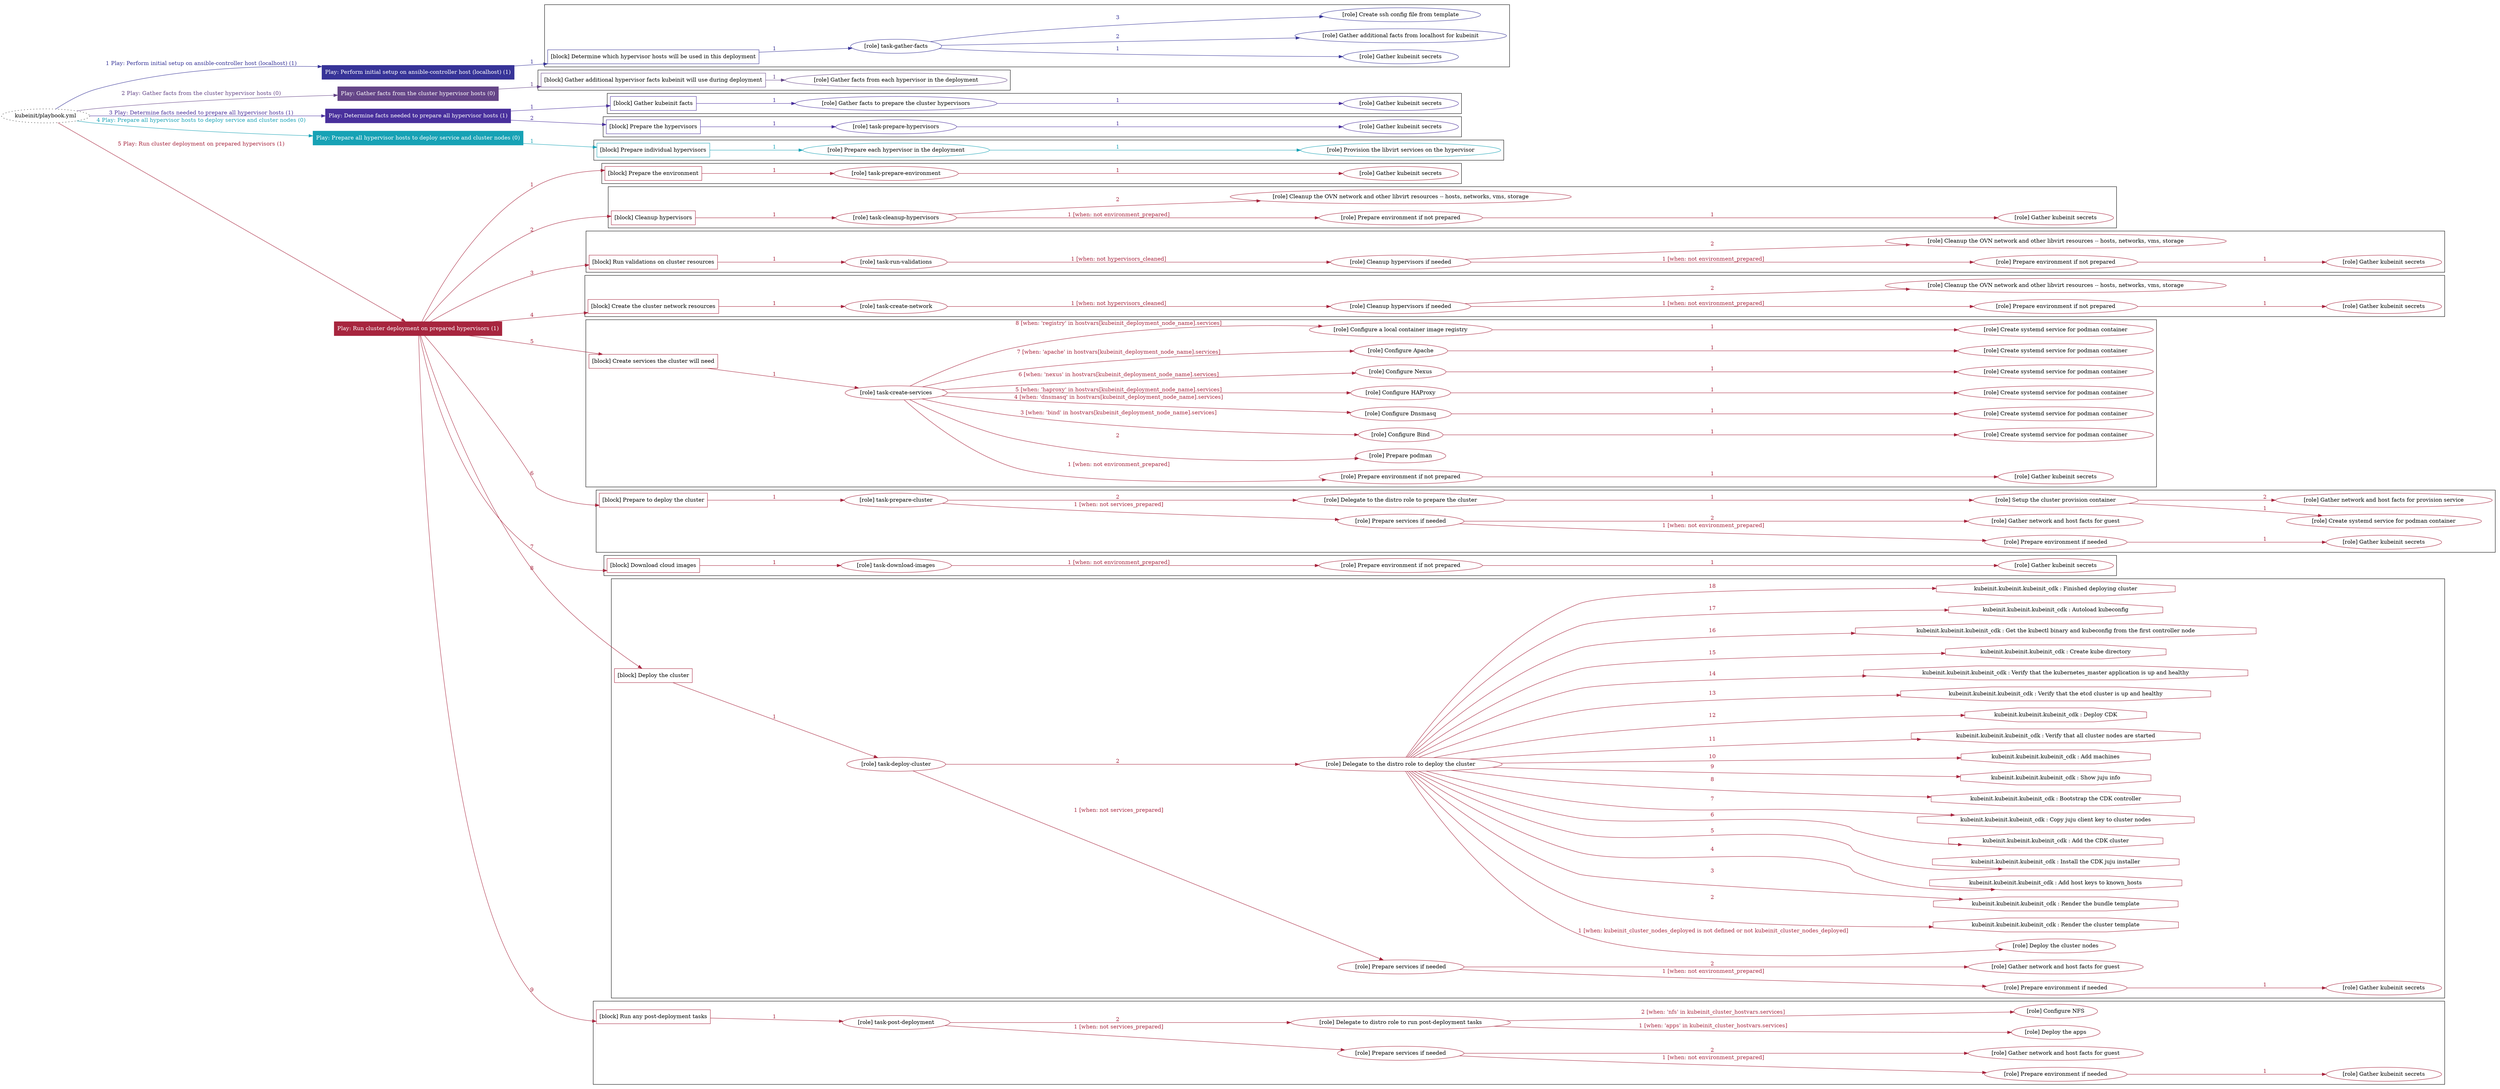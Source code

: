 digraph {
	graph [concentrate=true ordering=in rankdir=LR ratio=fill]
	edge [esep=5 sep=10]
	"kubeinit/playbook.yml" [URL="/home/runner/work/kubeinit/kubeinit/kubeinit/playbook.yml" id=playbook_fbb6960b style=dotted]
	"kubeinit/playbook.yml" -> play_1ee5b43a [label="1 Play: Perform initial setup on ansible-controller host (localhost) (1)" color="#373498" fontcolor="#373498" id=edge_play_1ee5b43a labeltooltip="1 Play: Perform initial setup on ansible-controller host (localhost) (1)" tooltip="1 Play: Perform initial setup on ansible-controller host (localhost) (1)"]
	subgraph "Play: Perform initial setup on ansible-controller host (localhost) (1)" {
		play_1ee5b43a [label="Play: Perform initial setup on ansible-controller host (localhost) (1)" URL="/home/runner/work/kubeinit/kubeinit/kubeinit/playbook.yml" color="#373498" fontcolor="#ffffff" id=play_1ee5b43a shape=box style=filled tooltip=localhost]
		play_1ee5b43a -> block_03f07d2c [label=1 color="#373498" fontcolor="#373498" id=edge_block_03f07d2c labeltooltip=1 tooltip=1]
		subgraph cluster_block_03f07d2c {
			block_03f07d2c [label="[block] Determine which hypervisor hosts will be used in this deployment" URL="/home/runner/work/kubeinit/kubeinit/kubeinit/playbook.yml" color="#373498" id=block_03f07d2c labeltooltip="Determine which hypervisor hosts will be used in this deployment" shape=box tooltip="Determine which hypervisor hosts will be used in this deployment"]
			block_03f07d2c -> role_8cbe532b [label="1 " color="#373498" fontcolor="#373498" id=edge_role_8cbe532b labeltooltip="1 " tooltip="1 "]
			subgraph "task-gather-facts" {
				role_8cbe532b [label="[role] task-gather-facts" URL="/home/runner/work/kubeinit/kubeinit/kubeinit/playbook.yml" color="#373498" id=role_8cbe532b tooltip="task-gather-facts"]
				role_8cbe532b -> role_b830ec6a [label="1 " color="#373498" fontcolor="#373498" id=edge_role_b830ec6a labeltooltip="1 " tooltip="1 "]
				subgraph "Gather kubeinit secrets" {
					role_b830ec6a [label="[role] Gather kubeinit secrets" URL="/home/runner/.ansible/collections/ansible_collections/kubeinit/kubeinit/roles/kubeinit_prepare/tasks/build_hypervisors_group.yml" color="#373498" id=role_b830ec6a tooltip="Gather kubeinit secrets"]
				}
				role_8cbe532b -> role_d900a9cc [label="2 " color="#373498" fontcolor="#373498" id=edge_role_d900a9cc labeltooltip="2 " tooltip="2 "]
				subgraph "Gather additional facts from localhost for kubeinit" {
					role_d900a9cc [label="[role] Gather additional facts from localhost for kubeinit" URL="/home/runner/.ansible/collections/ansible_collections/kubeinit/kubeinit/roles/kubeinit_prepare/tasks/build_hypervisors_group.yml" color="#373498" id=role_d900a9cc tooltip="Gather additional facts from localhost for kubeinit"]
				}
				role_8cbe532b -> role_9ff74807 [label="3 " color="#373498" fontcolor="#373498" id=edge_role_9ff74807 labeltooltip="3 " tooltip="3 "]
				subgraph "Create ssh config file from template" {
					role_9ff74807 [label="[role] Create ssh config file from template" URL="/home/runner/.ansible/collections/ansible_collections/kubeinit/kubeinit/roles/kubeinit_prepare/tasks/build_hypervisors_group.yml" color="#373498" id=role_9ff74807 tooltip="Create ssh config file from template"]
				}
			}
		}
	}
	"kubeinit/playbook.yml" -> play_7b01e1b3 [label="2 Play: Gather facts from the cluster hypervisor hosts (0)" color="#654587" fontcolor="#654587" id=edge_play_7b01e1b3 labeltooltip="2 Play: Gather facts from the cluster hypervisor hosts (0)" tooltip="2 Play: Gather facts from the cluster hypervisor hosts (0)"]
	subgraph "Play: Gather facts from the cluster hypervisor hosts (0)" {
		play_7b01e1b3 [label="Play: Gather facts from the cluster hypervisor hosts (0)" URL="/home/runner/work/kubeinit/kubeinit/kubeinit/playbook.yml" color="#654587" fontcolor="#ffffff" id=play_7b01e1b3 shape=box style=filled tooltip="Play: Gather facts from the cluster hypervisor hosts (0)"]
		play_7b01e1b3 -> block_2cf3918f [label=1 color="#654587" fontcolor="#654587" id=edge_block_2cf3918f labeltooltip=1 tooltip=1]
		subgraph cluster_block_2cf3918f {
			block_2cf3918f [label="[block] Gather additional hypervisor facts kubeinit will use during deployment" URL="/home/runner/work/kubeinit/kubeinit/kubeinit/playbook.yml" color="#654587" id=block_2cf3918f labeltooltip="Gather additional hypervisor facts kubeinit will use during deployment" shape=box tooltip="Gather additional hypervisor facts kubeinit will use during deployment"]
			block_2cf3918f -> role_429698a1 [label="1 " color="#654587" fontcolor="#654587" id=edge_role_429698a1 labeltooltip="1 " tooltip="1 "]
			subgraph "Gather facts from each hypervisor in the deployment" {
				role_429698a1 [label="[role] Gather facts from each hypervisor in the deployment" URL="/home/runner/work/kubeinit/kubeinit/kubeinit/playbook.yml" color="#654587" id=role_429698a1 tooltip="Gather facts from each hypervisor in the deployment"]
			}
		}
	}
	"kubeinit/playbook.yml" -> play_0c6d2934 [label="3 Play: Determine facts needed to prepare all hypervisor hosts (1)" color="#49309c" fontcolor="#49309c" id=edge_play_0c6d2934 labeltooltip="3 Play: Determine facts needed to prepare all hypervisor hosts (1)" tooltip="3 Play: Determine facts needed to prepare all hypervisor hosts (1)"]
	subgraph "Play: Determine facts needed to prepare all hypervisor hosts (1)" {
		play_0c6d2934 [label="Play: Determine facts needed to prepare all hypervisor hosts (1)" URL="/home/runner/work/kubeinit/kubeinit/kubeinit/playbook.yml" color="#49309c" fontcolor="#ffffff" id=play_0c6d2934 shape=box style=filled tooltip=localhost]
		play_0c6d2934 -> block_653af3a6 [label=1 color="#49309c" fontcolor="#49309c" id=edge_block_653af3a6 labeltooltip=1 tooltip=1]
		subgraph cluster_block_653af3a6 {
			block_653af3a6 [label="[block] Gather kubeinit facts" URL="/home/runner/work/kubeinit/kubeinit/kubeinit/playbook.yml" color="#49309c" id=block_653af3a6 labeltooltip="Gather kubeinit facts" shape=box tooltip="Gather kubeinit facts"]
			block_653af3a6 -> role_8e0e2364 [label="1 " color="#49309c" fontcolor="#49309c" id=edge_role_8e0e2364 labeltooltip="1 " tooltip="1 "]
			subgraph "Gather facts to prepare the cluster hypervisors" {
				role_8e0e2364 [label="[role] Gather facts to prepare the cluster hypervisors" URL="/home/runner/work/kubeinit/kubeinit/kubeinit/playbook.yml" color="#49309c" id=role_8e0e2364 tooltip="Gather facts to prepare the cluster hypervisors"]
				role_8e0e2364 -> role_dfceb075 [label="1 " color="#49309c" fontcolor="#49309c" id=edge_role_dfceb075 labeltooltip="1 " tooltip="1 "]
				subgraph "Gather kubeinit secrets" {
					role_dfceb075 [label="[role] Gather kubeinit secrets" URL="/home/runner/.ansible/collections/ansible_collections/kubeinit/kubeinit/roles/kubeinit_prepare/tasks/gather_kubeinit_facts.yml" color="#49309c" id=role_dfceb075 tooltip="Gather kubeinit secrets"]
				}
			}
		}
		play_0c6d2934 -> block_3a4a2d19 [label=2 color="#49309c" fontcolor="#49309c" id=edge_block_3a4a2d19 labeltooltip=2 tooltip=2]
		subgraph cluster_block_3a4a2d19 {
			block_3a4a2d19 [label="[block] Prepare the hypervisors" URL="/home/runner/work/kubeinit/kubeinit/kubeinit/playbook.yml" color="#49309c" id=block_3a4a2d19 labeltooltip="Prepare the hypervisors" shape=box tooltip="Prepare the hypervisors"]
			block_3a4a2d19 -> role_818babd4 [label="1 " color="#49309c" fontcolor="#49309c" id=edge_role_818babd4 labeltooltip="1 " tooltip="1 "]
			subgraph "task-prepare-hypervisors" {
				role_818babd4 [label="[role] task-prepare-hypervisors" URL="/home/runner/work/kubeinit/kubeinit/kubeinit/playbook.yml" color="#49309c" id=role_818babd4 tooltip="task-prepare-hypervisors"]
				role_818babd4 -> role_4b31812e [label="1 " color="#49309c" fontcolor="#49309c" id=edge_role_4b31812e labeltooltip="1 " tooltip="1 "]
				subgraph "Gather kubeinit secrets" {
					role_4b31812e [label="[role] Gather kubeinit secrets" URL="/home/runner/.ansible/collections/ansible_collections/kubeinit/kubeinit/roles/kubeinit_prepare/tasks/gather_kubeinit_facts.yml" color="#49309c" id=role_4b31812e tooltip="Gather kubeinit secrets"]
				}
			}
		}
	}
	"kubeinit/playbook.yml" -> play_064d51b5 [label="4 Play: Prepare all hypervisor hosts to deploy service and cluster nodes (0)" color="#17a2b5" fontcolor="#17a2b5" id=edge_play_064d51b5 labeltooltip="4 Play: Prepare all hypervisor hosts to deploy service and cluster nodes (0)" tooltip="4 Play: Prepare all hypervisor hosts to deploy service and cluster nodes (0)"]
	subgraph "Play: Prepare all hypervisor hosts to deploy service and cluster nodes (0)" {
		play_064d51b5 [label="Play: Prepare all hypervisor hosts to deploy service and cluster nodes (0)" URL="/home/runner/work/kubeinit/kubeinit/kubeinit/playbook.yml" color="#17a2b5" fontcolor="#ffffff" id=play_064d51b5 shape=box style=filled tooltip="Play: Prepare all hypervisor hosts to deploy service and cluster nodes (0)"]
		play_064d51b5 -> block_600f736f [label=1 color="#17a2b5" fontcolor="#17a2b5" id=edge_block_600f736f labeltooltip=1 tooltip=1]
		subgraph cluster_block_600f736f {
			block_600f736f [label="[block] Prepare individual hypervisors" URL="/home/runner/work/kubeinit/kubeinit/kubeinit/playbook.yml" color="#17a2b5" id=block_600f736f labeltooltip="Prepare individual hypervisors" shape=box tooltip="Prepare individual hypervisors"]
			block_600f736f -> role_9c596086 [label="1 " color="#17a2b5" fontcolor="#17a2b5" id=edge_role_9c596086 labeltooltip="1 " tooltip="1 "]
			subgraph "Prepare each hypervisor in the deployment" {
				role_9c596086 [label="[role] Prepare each hypervisor in the deployment" URL="/home/runner/work/kubeinit/kubeinit/kubeinit/playbook.yml" color="#17a2b5" id=role_9c596086 tooltip="Prepare each hypervisor in the deployment"]
				role_9c596086 -> role_79aeeaf9 [label="1 " color="#17a2b5" fontcolor="#17a2b5" id=edge_role_79aeeaf9 labeltooltip="1 " tooltip="1 "]
				subgraph "Provision the libvirt services on the hypervisor" {
					role_79aeeaf9 [label="[role] Provision the libvirt services on the hypervisor" URL="/home/runner/.ansible/collections/ansible_collections/kubeinit/kubeinit/roles/kubeinit_prepare/tasks/prepare_hypervisor.yml" color="#17a2b5" id=role_79aeeaf9 tooltip="Provision the libvirt services on the hypervisor"]
				}
			}
		}
	}
	"kubeinit/playbook.yml" -> play_0ee9a60c [label="5 Play: Run cluster deployment on prepared hypervisors (1)" color="#a7253e" fontcolor="#a7253e" id=edge_play_0ee9a60c labeltooltip="5 Play: Run cluster deployment on prepared hypervisors (1)" tooltip="5 Play: Run cluster deployment on prepared hypervisors (1)"]
	subgraph "Play: Run cluster deployment on prepared hypervisors (1)" {
		play_0ee9a60c [label="Play: Run cluster deployment on prepared hypervisors (1)" URL="/home/runner/work/kubeinit/kubeinit/kubeinit/playbook.yml" color="#a7253e" fontcolor="#ffffff" id=play_0ee9a60c shape=box style=filled tooltip=localhost]
		play_0ee9a60c -> block_d6617143 [label=1 color="#a7253e" fontcolor="#a7253e" id=edge_block_d6617143 labeltooltip=1 tooltip=1]
		subgraph cluster_block_d6617143 {
			block_d6617143 [label="[block] Prepare the environment" URL="/home/runner/work/kubeinit/kubeinit/kubeinit/playbook.yml" color="#a7253e" id=block_d6617143 labeltooltip="Prepare the environment" shape=box tooltip="Prepare the environment"]
			block_d6617143 -> role_ae7501b9 [label="1 " color="#a7253e" fontcolor="#a7253e" id=edge_role_ae7501b9 labeltooltip="1 " tooltip="1 "]
			subgraph "task-prepare-environment" {
				role_ae7501b9 [label="[role] task-prepare-environment" URL="/home/runner/work/kubeinit/kubeinit/kubeinit/playbook.yml" color="#a7253e" id=role_ae7501b9 tooltip="task-prepare-environment"]
				role_ae7501b9 -> role_c7e7fe1a [label="1 " color="#a7253e" fontcolor="#a7253e" id=edge_role_c7e7fe1a labeltooltip="1 " tooltip="1 "]
				subgraph "Gather kubeinit secrets" {
					role_c7e7fe1a [label="[role] Gather kubeinit secrets" URL="/home/runner/.ansible/collections/ansible_collections/kubeinit/kubeinit/roles/kubeinit_prepare/tasks/gather_kubeinit_facts.yml" color="#a7253e" id=role_c7e7fe1a tooltip="Gather kubeinit secrets"]
				}
			}
		}
		play_0ee9a60c -> block_b6fa6c5f [label=2 color="#a7253e" fontcolor="#a7253e" id=edge_block_b6fa6c5f labeltooltip=2 tooltip=2]
		subgraph cluster_block_b6fa6c5f {
			block_b6fa6c5f [label="[block] Cleanup hypervisors" URL="/home/runner/work/kubeinit/kubeinit/kubeinit/playbook.yml" color="#a7253e" id=block_b6fa6c5f labeltooltip="Cleanup hypervisors" shape=box tooltip="Cleanup hypervisors"]
			block_b6fa6c5f -> role_6f2859f2 [label="1 " color="#a7253e" fontcolor="#a7253e" id=edge_role_6f2859f2 labeltooltip="1 " tooltip="1 "]
			subgraph "task-cleanup-hypervisors" {
				role_6f2859f2 [label="[role] task-cleanup-hypervisors" URL="/home/runner/work/kubeinit/kubeinit/kubeinit/playbook.yml" color="#a7253e" id=role_6f2859f2 tooltip="task-cleanup-hypervisors"]
				role_6f2859f2 -> role_ae7aa887 [label="1 [when: not environment_prepared]" color="#a7253e" fontcolor="#a7253e" id=edge_role_ae7aa887 labeltooltip="1 [when: not environment_prepared]" tooltip="1 [when: not environment_prepared]"]
				subgraph "Prepare environment if not prepared" {
					role_ae7aa887 [label="[role] Prepare environment if not prepared" URL="/home/runner/.ansible/collections/ansible_collections/kubeinit/kubeinit/roles/kubeinit_prepare/tasks/cleanup_hypervisors.yml" color="#a7253e" id=role_ae7aa887 tooltip="Prepare environment if not prepared"]
					role_ae7aa887 -> role_ec4de10d [label="1 " color="#a7253e" fontcolor="#a7253e" id=edge_role_ec4de10d labeltooltip="1 " tooltip="1 "]
					subgraph "Gather kubeinit secrets" {
						role_ec4de10d [label="[role] Gather kubeinit secrets" URL="/home/runner/.ansible/collections/ansible_collections/kubeinit/kubeinit/roles/kubeinit_prepare/tasks/gather_kubeinit_facts.yml" color="#a7253e" id=role_ec4de10d tooltip="Gather kubeinit secrets"]
					}
				}
				role_6f2859f2 -> role_fd8640cc [label="2 " color="#a7253e" fontcolor="#a7253e" id=edge_role_fd8640cc labeltooltip="2 " tooltip="2 "]
				subgraph "Cleanup the OVN network and other libvirt resources -- hosts, networks, vms, storage" {
					role_fd8640cc [label="[role] Cleanup the OVN network and other libvirt resources -- hosts, networks, vms, storage" URL="/home/runner/.ansible/collections/ansible_collections/kubeinit/kubeinit/roles/kubeinit_prepare/tasks/cleanup_hypervisors.yml" color="#a7253e" id=role_fd8640cc tooltip="Cleanup the OVN network and other libvirt resources -- hosts, networks, vms, storage"]
				}
			}
		}
		play_0ee9a60c -> block_2698891c [label=3 color="#a7253e" fontcolor="#a7253e" id=edge_block_2698891c labeltooltip=3 tooltip=3]
		subgraph cluster_block_2698891c {
			block_2698891c [label="[block] Run validations on cluster resources" URL="/home/runner/work/kubeinit/kubeinit/kubeinit/playbook.yml" color="#a7253e" id=block_2698891c labeltooltip="Run validations on cluster resources" shape=box tooltip="Run validations on cluster resources"]
			block_2698891c -> role_e5e849c8 [label="1 " color="#a7253e" fontcolor="#a7253e" id=edge_role_e5e849c8 labeltooltip="1 " tooltip="1 "]
			subgraph "task-run-validations" {
				role_e5e849c8 [label="[role] task-run-validations" URL="/home/runner/work/kubeinit/kubeinit/kubeinit/playbook.yml" color="#a7253e" id=role_e5e849c8 tooltip="task-run-validations"]
				role_e5e849c8 -> role_fb3a88c9 [label="1 [when: not hypervisors_cleaned]" color="#a7253e" fontcolor="#a7253e" id=edge_role_fb3a88c9 labeltooltip="1 [when: not hypervisors_cleaned]" tooltip="1 [when: not hypervisors_cleaned]"]
				subgraph "Cleanup hypervisors if needed" {
					role_fb3a88c9 [label="[role] Cleanup hypervisors if needed" URL="/home/runner/.ansible/collections/ansible_collections/kubeinit/kubeinit/roles/kubeinit_validations/tasks/main.yml" color="#a7253e" id=role_fb3a88c9 tooltip="Cleanup hypervisors if needed"]
					role_fb3a88c9 -> role_68307bf3 [label="1 [when: not environment_prepared]" color="#a7253e" fontcolor="#a7253e" id=edge_role_68307bf3 labeltooltip="1 [when: not environment_prepared]" tooltip="1 [when: not environment_prepared]"]
					subgraph "Prepare environment if not prepared" {
						role_68307bf3 [label="[role] Prepare environment if not prepared" URL="/home/runner/.ansible/collections/ansible_collections/kubeinit/kubeinit/roles/kubeinit_prepare/tasks/cleanup_hypervisors.yml" color="#a7253e" id=role_68307bf3 tooltip="Prepare environment if not prepared"]
						role_68307bf3 -> role_b69a34ed [label="1 " color="#a7253e" fontcolor="#a7253e" id=edge_role_b69a34ed labeltooltip="1 " tooltip="1 "]
						subgraph "Gather kubeinit secrets" {
							role_b69a34ed [label="[role] Gather kubeinit secrets" URL="/home/runner/.ansible/collections/ansible_collections/kubeinit/kubeinit/roles/kubeinit_prepare/tasks/gather_kubeinit_facts.yml" color="#a7253e" id=role_b69a34ed tooltip="Gather kubeinit secrets"]
						}
					}
					role_fb3a88c9 -> role_9f769d2a [label="2 " color="#a7253e" fontcolor="#a7253e" id=edge_role_9f769d2a labeltooltip="2 " tooltip="2 "]
					subgraph "Cleanup the OVN network and other libvirt resources -- hosts, networks, vms, storage" {
						role_9f769d2a [label="[role] Cleanup the OVN network and other libvirt resources -- hosts, networks, vms, storage" URL="/home/runner/.ansible/collections/ansible_collections/kubeinit/kubeinit/roles/kubeinit_prepare/tasks/cleanup_hypervisors.yml" color="#a7253e" id=role_9f769d2a tooltip="Cleanup the OVN network and other libvirt resources -- hosts, networks, vms, storage"]
					}
				}
			}
		}
		play_0ee9a60c -> block_d147e3a3 [label=4 color="#a7253e" fontcolor="#a7253e" id=edge_block_d147e3a3 labeltooltip=4 tooltip=4]
		subgraph cluster_block_d147e3a3 {
			block_d147e3a3 [label="[block] Create the cluster network resources" URL="/home/runner/work/kubeinit/kubeinit/kubeinit/playbook.yml" color="#a7253e" id=block_d147e3a3 labeltooltip="Create the cluster network resources" shape=box tooltip="Create the cluster network resources"]
			block_d147e3a3 -> role_16e94014 [label="1 " color="#a7253e" fontcolor="#a7253e" id=edge_role_16e94014 labeltooltip="1 " tooltip="1 "]
			subgraph "task-create-network" {
				role_16e94014 [label="[role] task-create-network" URL="/home/runner/work/kubeinit/kubeinit/kubeinit/playbook.yml" color="#a7253e" id=role_16e94014 tooltip="task-create-network"]
				role_16e94014 -> role_96d94c78 [label="1 [when: not hypervisors_cleaned]" color="#a7253e" fontcolor="#a7253e" id=edge_role_96d94c78 labeltooltip="1 [when: not hypervisors_cleaned]" tooltip="1 [when: not hypervisors_cleaned]"]
				subgraph "Cleanup hypervisors if needed" {
					role_96d94c78 [label="[role] Cleanup hypervisors if needed" URL="/home/runner/.ansible/collections/ansible_collections/kubeinit/kubeinit/roles/kubeinit_libvirt/tasks/create_network.yml" color="#a7253e" id=role_96d94c78 tooltip="Cleanup hypervisors if needed"]
					role_96d94c78 -> role_7e9aa827 [label="1 [when: not environment_prepared]" color="#a7253e" fontcolor="#a7253e" id=edge_role_7e9aa827 labeltooltip="1 [when: not environment_prepared]" tooltip="1 [when: not environment_prepared]"]
					subgraph "Prepare environment if not prepared" {
						role_7e9aa827 [label="[role] Prepare environment if not prepared" URL="/home/runner/.ansible/collections/ansible_collections/kubeinit/kubeinit/roles/kubeinit_prepare/tasks/cleanup_hypervisors.yml" color="#a7253e" id=role_7e9aa827 tooltip="Prepare environment if not prepared"]
						role_7e9aa827 -> role_76b29714 [label="1 " color="#a7253e" fontcolor="#a7253e" id=edge_role_76b29714 labeltooltip="1 " tooltip="1 "]
						subgraph "Gather kubeinit secrets" {
							role_76b29714 [label="[role] Gather kubeinit secrets" URL="/home/runner/.ansible/collections/ansible_collections/kubeinit/kubeinit/roles/kubeinit_prepare/tasks/gather_kubeinit_facts.yml" color="#a7253e" id=role_76b29714 tooltip="Gather kubeinit secrets"]
						}
					}
					role_96d94c78 -> role_725bc53b [label="2 " color="#a7253e" fontcolor="#a7253e" id=edge_role_725bc53b labeltooltip="2 " tooltip="2 "]
					subgraph "Cleanup the OVN network and other libvirt resources -- hosts, networks, vms, storage" {
						role_725bc53b [label="[role] Cleanup the OVN network and other libvirt resources -- hosts, networks, vms, storage" URL="/home/runner/.ansible/collections/ansible_collections/kubeinit/kubeinit/roles/kubeinit_prepare/tasks/cleanup_hypervisors.yml" color="#a7253e" id=role_725bc53b tooltip="Cleanup the OVN network and other libvirt resources -- hosts, networks, vms, storage"]
					}
				}
			}
		}
		play_0ee9a60c -> block_54dc5676 [label=5 color="#a7253e" fontcolor="#a7253e" id=edge_block_54dc5676 labeltooltip=5 tooltip=5]
		subgraph cluster_block_54dc5676 {
			block_54dc5676 [label="[block] Create services the cluster will need" URL="/home/runner/work/kubeinit/kubeinit/kubeinit/playbook.yml" color="#a7253e" id=block_54dc5676 labeltooltip="Create services the cluster will need" shape=box tooltip="Create services the cluster will need"]
			block_54dc5676 -> role_0de39904 [label="1 " color="#a7253e" fontcolor="#a7253e" id=edge_role_0de39904 labeltooltip="1 " tooltip="1 "]
			subgraph "task-create-services" {
				role_0de39904 [label="[role] task-create-services" URL="/home/runner/work/kubeinit/kubeinit/kubeinit/playbook.yml" color="#a7253e" id=role_0de39904 tooltip="task-create-services"]
				role_0de39904 -> role_9ba0e053 [label="1 [when: not environment_prepared]" color="#a7253e" fontcolor="#a7253e" id=edge_role_9ba0e053 labeltooltip="1 [when: not environment_prepared]" tooltip="1 [when: not environment_prepared]"]
				subgraph "Prepare environment if not prepared" {
					role_9ba0e053 [label="[role] Prepare environment if not prepared" URL="/home/runner/.ansible/collections/ansible_collections/kubeinit/kubeinit/roles/kubeinit_services/tasks/main.yml" color="#a7253e" id=role_9ba0e053 tooltip="Prepare environment if not prepared"]
					role_9ba0e053 -> role_0392ce9a [label="1 " color="#a7253e" fontcolor="#a7253e" id=edge_role_0392ce9a labeltooltip="1 " tooltip="1 "]
					subgraph "Gather kubeinit secrets" {
						role_0392ce9a [label="[role] Gather kubeinit secrets" URL="/home/runner/.ansible/collections/ansible_collections/kubeinit/kubeinit/roles/kubeinit_prepare/tasks/gather_kubeinit_facts.yml" color="#a7253e" id=role_0392ce9a tooltip="Gather kubeinit secrets"]
					}
				}
				role_0de39904 -> role_065ff07e [label="2 " color="#a7253e" fontcolor="#a7253e" id=edge_role_065ff07e labeltooltip="2 " tooltip="2 "]
				subgraph "Prepare podman" {
					role_065ff07e [label="[role] Prepare podman" URL="/home/runner/.ansible/collections/ansible_collections/kubeinit/kubeinit/roles/kubeinit_services/tasks/00_create_service_pod.yml" color="#a7253e" id=role_065ff07e tooltip="Prepare podman"]
				}
				role_0de39904 -> role_8eef6cc7 [label="3 [when: 'bind' in hostvars[kubeinit_deployment_node_name].services]" color="#a7253e" fontcolor="#a7253e" id=edge_role_8eef6cc7 labeltooltip="3 [when: 'bind' in hostvars[kubeinit_deployment_node_name].services]" tooltip="3 [when: 'bind' in hostvars[kubeinit_deployment_node_name].services]"]
				subgraph "Configure Bind" {
					role_8eef6cc7 [label="[role] Configure Bind" URL="/home/runner/.ansible/collections/ansible_collections/kubeinit/kubeinit/roles/kubeinit_services/tasks/start_services_containers.yml" color="#a7253e" id=role_8eef6cc7 tooltip="Configure Bind"]
					role_8eef6cc7 -> role_0dc66dfc [label="1 " color="#a7253e" fontcolor="#a7253e" id=edge_role_0dc66dfc labeltooltip="1 " tooltip="1 "]
					subgraph "Create systemd service for podman container" {
						role_0dc66dfc [label="[role] Create systemd service for podman container" URL="/home/runner/.ansible/collections/ansible_collections/kubeinit/kubeinit/roles/kubeinit_bind/tasks/main.yml" color="#a7253e" id=role_0dc66dfc tooltip="Create systemd service for podman container"]
					}
				}
				role_0de39904 -> role_6a7a1ada [label="4 [when: 'dnsmasq' in hostvars[kubeinit_deployment_node_name].services]" color="#a7253e" fontcolor="#a7253e" id=edge_role_6a7a1ada labeltooltip="4 [when: 'dnsmasq' in hostvars[kubeinit_deployment_node_name].services]" tooltip="4 [when: 'dnsmasq' in hostvars[kubeinit_deployment_node_name].services]"]
				subgraph "Configure Dnsmasq" {
					role_6a7a1ada [label="[role] Configure Dnsmasq" URL="/home/runner/.ansible/collections/ansible_collections/kubeinit/kubeinit/roles/kubeinit_services/tasks/start_services_containers.yml" color="#a7253e" id=role_6a7a1ada tooltip="Configure Dnsmasq"]
					role_6a7a1ada -> role_90270641 [label="1 " color="#a7253e" fontcolor="#a7253e" id=edge_role_90270641 labeltooltip="1 " tooltip="1 "]
					subgraph "Create systemd service for podman container" {
						role_90270641 [label="[role] Create systemd service for podman container" URL="/home/runner/.ansible/collections/ansible_collections/kubeinit/kubeinit/roles/kubeinit_dnsmasq/tasks/main.yml" color="#a7253e" id=role_90270641 tooltip="Create systemd service for podman container"]
					}
				}
				role_0de39904 -> role_e426bd24 [label="5 [when: 'haproxy' in hostvars[kubeinit_deployment_node_name].services]" color="#a7253e" fontcolor="#a7253e" id=edge_role_e426bd24 labeltooltip="5 [when: 'haproxy' in hostvars[kubeinit_deployment_node_name].services]" tooltip="5 [when: 'haproxy' in hostvars[kubeinit_deployment_node_name].services]"]
				subgraph "Configure HAProxy" {
					role_e426bd24 [label="[role] Configure HAProxy" URL="/home/runner/.ansible/collections/ansible_collections/kubeinit/kubeinit/roles/kubeinit_services/tasks/start_services_containers.yml" color="#a7253e" id=role_e426bd24 tooltip="Configure HAProxy"]
					role_e426bd24 -> role_c2197502 [label="1 " color="#a7253e" fontcolor="#a7253e" id=edge_role_c2197502 labeltooltip="1 " tooltip="1 "]
					subgraph "Create systemd service for podman container" {
						role_c2197502 [label="[role] Create systemd service for podman container" URL="/home/runner/.ansible/collections/ansible_collections/kubeinit/kubeinit/roles/kubeinit_haproxy/tasks/main.yml" color="#a7253e" id=role_c2197502 tooltip="Create systemd service for podman container"]
					}
				}
				role_0de39904 -> role_16b21b34 [label="6 [when: 'nexus' in hostvars[kubeinit_deployment_node_name].services]" color="#a7253e" fontcolor="#a7253e" id=edge_role_16b21b34 labeltooltip="6 [when: 'nexus' in hostvars[kubeinit_deployment_node_name].services]" tooltip="6 [when: 'nexus' in hostvars[kubeinit_deployment_node_name].services]"]
				subgraph "Configure Nexus" {
					role_16b21b34 [label="[role] Configure Nexus" URL="/home/runner/.ansible/collections/ansible_collections/kubeinit/kubeinit/roles/kubeinit_services/tasks/start_services_containers.yml" color="#a7253e" id=role_16b21b34 tooltip="Configure Nexus"]
					role_16b21b34 -> role_b658cdef [label="1 " color="#a7253e" fontcolor="#a7253e" id=edge_role_b658cdef labeltooltip="1 " tooltip="1 "]
					subgraph "Create systemd service for podman container" {
						role_b658cdef [label="[role] Create systemd service for podman container" URL="/home/runner/.ansible/collections/ansible_collections/kubeinit/kubeinit/roles/kubeinit_nexus/tasks/main.yml" color="#a7253e" id=role_b658cdef tooltip="Create systemd service for podman container"]
					}
				}
				role_0de39904 -> role_be2f6a37 [label="7 [when: 'apache' in hostvars[kubeinit_deployment_node_name].services]" color="#a7253e" fontcolor="#a7253e" id=edge_role_be2f6a37 labeltooltip="7 [when: 'apache' in hostvars[kubeinit_deployment_node_name].services]" tooltip="7 [when: 'apache' in hostvars[kubeinit_deployment_node_name].services]"]
				subgraph "Configure Apache" {
					role_be2f6a37 [label="[role] Configure Apache" URL="/home/runner/.ansible/collections/ansible_collections/kubeinit/kubeinit/roles/kubeinit_services/tasks/start_services_containers.yml" color="#a7253e" id=role_be2f6a37 tooltip="Configure Apache"]
					role_be2f6a37 -> role_a436a422 [label="1 " color="#a7253e" fontcolor="#a7253e" id=edge_role_a436a422 labeltooltip="1 " tooltip="1 "]
					subgraph "Create systemd service for podman container" {
						role_a436a422 [label="[role] Create systemd service for podman container" URL="/home/runner/.ansible/collections/ansible_collections/kubeinit/kubeinit/roles/kubeinit_apache/tasks/main.yml" color="#a7253e" id=role_a436a422 tooltip="Create systemd service for podman container"]
					}
				}
				role_0de39904 -> role_af50712b [label="8 [when: 'registry' in hostvars[kubeinit_deployment_node_name].services]" color="#a7253e" fontcolor="#a7253e" id=edge_role_af50712b labeltooltip="8 [when: 'registry' in hostvars[kubeinit_deployment_node_name].services]" tooltip="8 [when: 'registry' in hostvars[kubeinit_deployment_node_name].services]"]
				subgraph "Configure a local container image registry" {
					role_af50712b [label="[role] Configure a local container image registry" URL="/home/runner/.ansible/collections/ansible_collections/kubeinit/kubeinit/roles/kubeinit_services/tasks/start_services_containers.yml" color="#a7253e" id=role_af50712b tooltip="Configure a local container image registry"]
					role_af50712b -> role_ed35bdef [label="1 " color="#a7253e" fontcolor="#a7253e" id=edge_role_ed35bdef labeltooltip="1 " tooltip="1 "]
					subgraph "Create systemd service for podman container" {
						role_ed35bdef [label="[role] Create systemd service for podman container" URL="/home/runner/.ansible/collections/ansible_collections/kubeinit/kubeinit/roles/kubeinit_registry/tasks/main.yml" color="#a7253e" id=role_ed35bdef tooltip="Create systemd service for podman container"]
					}
				}
			}
		}
		play_0ee9a60c -> block_b3ac2a5e [label=6 color="#a7253e" fontcolor="#a7253e" id=edge_block_b3ac2a5e labeltooltip=6 tooltip=6]
		subgraph cluster_block_b3ac2a5e {
			block_b3ac2a5e [label="[block] Prepare to deploy the cluster" URL="/home/runner/work/kubeinit/kubeinit/kubeinit/playbook.yml" color="#a7253e" id=block_b3ac2a5e labeltooltip="Prepare to deploy the cluster" shape=box tooltip="Prepare to deploy the cluster"]
			block_b3ac2a5e -> role_16a28ab3 [label="1 " color="#a7253e" fontcolor="#a7253e" id=edge_role_16a28ab3 labeltooltip="1 " tooltip="1 "]
			subgraph "task-prepare-cluster" {
				role_16a28ab3 [label="[role] task-prepare-cluster" URL="/home/runner/work/kubeinit/kubeinit/kubeinit/playbook.yml" color="#a7253e" id=role_16a28ab3 tooltip="task-prepare-cluster"]
				role_16a28ab3 -> role_bc248469 [label="1 [when: not services_prepared]" color="#a7253e" fontcolor="#a7253e" id=edge_role_bc248469 labeltooltip="1 [when: not services_prepared]" tooltip="1 [when: not services_prepared]"]
				subgraph "Prepare services if needed" {
					role_bc248469 [label="[role] Prepare services if needed" URL="/home/runner/.ansible/collections/ansible_collections/kubeinit/kubeinit/roles/kubeinit_prepare/tasks/prepare_cluster.yml" color="#a7253e" id=role_bc248469 tooltip="Prepare services if needed"]
					role_bc248469 -> role_c6140f85 [label="1 [when: not environment_prepared]" color="#a7253e" fontcolor="#a7253e" id=edge_role_c6140f85 labeltooltip="1 [when: not environment_prepared]" tooltip="1 [when: not environment_prepared]"]
					subgraph "Prepare environment if needed" {
						role_c6140f85 [label="[role] Prepare environment if needed" URL="/home/runner/.ansible/collections/ansible_collections/kubeinit/kubeinit/roles/kubeinit_services/tasks/prepare_services.yml" color="#a7253e" id=role_c6140f85 tooltip="Prepare environment if needed"]
						role_c6140f85 -> role_4fcef35c [label="1 " color="#a7253e" fontcolor="#a7253e" id=edge_role_4fcef35c labeltooltip="1 " tooltip="1 "]
						subgraph "Gather kubeinit secrets" {
							role_4fcef35c [label="[role] Gather kubeinit secrets" URL="/home/runner/.ansible/collections/ansible_collections/kubeinit/kubeinit/roles/kubeinit_prepare/tasks/gather_kubeinit_facts.yml" color="#a7253e" id=role_4fcef35c tooltip="Gather kubeinit secrets"]
						}
					}
					role_bc248469 -> role_1f46116d [label="2 " color="#a7253e" fontcolor="#a7253e" id=edge_role_1f46116d labeltooltip="2 " tooltip="2 "]
					subgraph "Gather network and host facts for guest" {
						role_1f46116d [label="[role] Gather network and host facts for guest" URL="/home/runner/.ansible/collections/ansible_collections/kubeinit/kubeinit/roles/kubeinit_services/tasks/prepare_services.yml" color="#a7253e" id=role_1f46116d tooltip="Gather network and host facts for guest"]
					}
				}
				role_16a28ab3 -> role_4558aea0 [label="2 " color="#a7253e" fontcolor="#a7253e" id=edge_role_4558aea0 labeltooltip="2 " tooltip="2 "]
				subgraph "Delegate to the distro role to prepare the cluster" {
					role_4558aea0 [label="[role] Delegate to the distro role to prepare the cluster" URL="/home/runner/.ansible/collections/ansible_collections/kubeinit/kubeinit/roles/kubeinit_prepare/tasks/prepare_cluster.yml" color="#a7253e" id=role_4558aea0 tooltip="Delegate to the distro role to prepare the cluster"]
					role_4558aea0 -> role_23b9a85a [label="1 " color="#a7253e" fontcolor="#a7253e" id=edge_role_23b9a85a labeltooltip="1 " tooltip="1 "]
					subgraph "Setup the cluster provision container" {
						role_23b9a85a [label="[role] Setup the cluster provision container" URL="/home/runner/.ansible/collections/ansible_collections/kubeinit/kubeinit/roles/kubeinit_cdk/tasks/prepare_cluster.yml" color="#a7253e" id=role_23b9a85a tooltip="Setup the cluster provision container"]
						role_23b9a85a -> role_1224d196 [label="1 " color="#a7253e" fontcolor="#a7253e" id=edge_role_1224d196 labeltooltip="1 " tooltip="1 "]
						subgraph "Create systemd service for podman container" {
							role_1224d196 [label="[role] Create systemd service for podman container" URL="/home/runner/.ansible/collections/ansible_collections/kubeinit/kubeinit/roles/kubeinit_services/tasks/create_provision_container.yml" color="#a7253e" id=role_1224d196 tooltip="Create systemd service for podman container"]
						}
						role_23b9a85a -> role_76fa8d59 [label="2 " color="#a7253e" fontcolor="#a7253e" id=edge_role_76fa8d59 labeltooltip="2 " tooltip="2 "]
						subgraph "Gather network and host facts for provision service" {
							role_76fa8d59 [label="[role] Gather network and host facts for provision service" URL="/home/runner/.ansible/collections/ansible_collections/kubeinit/kubeinit/roles/kubeinit_services/tasks/create_provision_container.yml" color="#a7253e" id=role_76fa8d59 tooltip="Gather network and host facts for provision service"]
						}
					}
				}
			}
		}
		play_0ee9a60c -> block_6f547cf5 [label=7 color="#a7253e" fontcolor="#a7253e" id=edge_block_6f547cf5 labeltooltip=7 tooltip=7]
		subgraph cluster_block_6f547cf5 {
			block_6f547cf5 [label="[block] Download cloud images" URL="/home/runner/work/kubeinit/kubeinit/kubeinit/playbook.yml" color="#a7253e" id=block_6f547cf5 labeltooltip="Download cloud images" shape=box tooltip="Download cloud images"]
			block_6f547cf5 -> role_4aaf4080 [label="1 " color="#a7253e" fontcolor="#a7253e" id=edge_role_4aaf4080 labeltooltip="1 " tooltip="1 "]
			subgraph "task-download-images" {
				role_4aaf4080 [label="[role] task-download-images" URL="/home/runner/work/kubeinit/kubeinit/kubeinit/playbook.yml" color="#a7253e" id=role_4aaf4080 tooltip="task-download-images"]
				role_4aaf4080 -> role_6addc82a [label="1 [when: not environment_prepared]" color="#a7253e" fontcolor="#a7253e" id=edge_role_6addc82a labeltooltip="1 [when: not environment_prepared]" tooltip="1 [when: not environment_prepared]"]
				subgraph "Prepare environment if not prepared" {
					role_6addc82a [label="[role] Prepare environment if not prepared" URL="/home/runner/.ansible/collections/ansible_collections/kubeinit/kubeinit/roles/kubeinit_libvirt/tasks/download_cloud_images.yml" color="#a7253e" id=role_6addc82a tooltip="Prepare environment if not prepared"]
					role_6addc82a -> role_eb72c9b8 [label="1 " color="#a7253e" fontcolor="#a7253e" id=edge_role_eb72c9b8 labeltooltip="1 " tooltip="1 "]
					subgraph "Gather kubeinit secrets" {
						role_eb72c9b8 [label="[role] Gather kubeinit secrets" URL="/home/runner/.ansible/collections/ansible_collections/kubeinit/kubeinit/roles/kubeinit_prepare/tasks/gather_kubeinit_facts.yml" color="#a7253e" id=role_eb72c9b8 tooltip="Gather kubeinit secrets"]
					}
				}
			}
		}
		play_0ee9a60c -> block_51854c51 [label=8 color="#a7253e" fontcolor="#a7253e" id=edge_block_51854c51 labeltooltip=8 tooltip=8]
		subgraph cluster_block_51854c51 {
			block_51854c51 [label="[block] Deploy the cluster" URL="/home/runner/work/kubeinit/kubeinit/kubeinit/playbook.yml" color="#a7253e" id=block_51854c51 labeltooltip="Deploy the cluster" shape=box tooltip="Deploy the cluster"]
			block_51854c51 -> role_0dea73eb [label="1 " color="#a7253e" fontcolor="#a7253e" id=edge_role_0dea73eb labeltooltip="1 " tooltip="1 "]
			subgraph "task-deploy-cluster" {
				role_0dea73eb [label="[role] task-deploy-cluster" URL="/home/runner/work/kubeinit/kubeinit/kubeinit/playbook.yml" color="#a7253e" id=role_0dea73eb tooltip="task-deploy-cluster"]
				role_0dea73eb -> role_86f25d4a [label="1 [when: not services_prepared]" color="#a7253e" fontcolor="#a7253e" id=edge_role_86f25d4a labeltooltip="1 [when: not services_prepared]" tooltip="1 [when: not services_prepared]"]
				subgraph "Prepare services if needed" {
					role_86f25d4a [label="[role] Prepare services if needed" URL="/home/runner/.ansible/collections/ansible_collections/kubeinit/kubeinit/roles/kubeinit_prepare/tasks/deploy_cluster.yml" color="#a7253e" id=role_86f25d4a tooltip="Prepare services if needed"]
					role_86f25d4a -> role_8565de17 [label="1 [when: not environment_prepared]" color="#a7253e" fontcolor="#a7253e" id=edge_role_8565de17 labeltooltip="1 [when: not environment_prepared]" tooltip="1 [when: not environment_prepared]"]
					subgraph "Prepare environment if needed" {
						role_8565de17 [label="[role] Prepare environment if needed" URL="/home/runner/.ansible/collections/ansible_collections/kubeinit/kubeinit/roles/kubeinit_services/tasks/prepare_services.yml" color="#a7253e" id=role_8565de17 tooltip="Prepare environment if needed"]
						role_8565de17 -> role_865d3aea [label="1 " color="#a7253e" fontcolor="#a7253e" id=edge_role_865d3aea labeltooltip="1 " tooltip="1 "]
						subgraph "Gather kubeinit secrets" {
							role_865d3aea [label="[role] Gather kubeinit secrets" URL="/home/runner/.ansible/collections/ansible_collections/kubeinit/kubeinit/roles/kubeinit_prepare/tasks/gather_kubeinit_facts.yml" color="#a7253e" id=role_865d3aea tooltip="Gather kubeinit secrets"]
						}
					}
					role_86f25d4a -> role_ea183aff [label="2 " color="#a7253e" fontcolor="#a7253e" id=edge_role_ea183aff labeltooltip="2 " tooltip="2 "]
					subgraph "Gather network and host facts for guest" {
						role_ea183aff [label="[role] Gather network and host facts for guest" URL="/home/runner/.ansible/collections/ansible_collections/kubeinit/kubeinit/roles/kubeinit_services/tasks/prepare_services.yml" color="#a7253e" id=role_ea183aff tooltip="Gather network and host facts for guest"]
					}
				}
				role_0dea73eb -> role_a81e0482 [label="2 " color="#a7253e" fontcolor="#a7253e" id=edge_role_a81e0482 labeltooltip="2 " tooltip="2 "]
				subgraph "Delegate to the distro role to deploy the cluster" {
					role_a81e0482 [label="[role] Delegate to the distro role to deploy the cluster" URL="/home/runner/.ansible/collections/ansible_collections/kubeinit/kubeinit/roles/kubeinit_prepare/tasks/deploy_cluster.yml" color="#a7253e" id=role_a81e0482 tooltip="Delegate to the distro role to deploy the cluster"]
					role_a81e0482 -> role_d6cfde76 [label="1 [when: kubeinit_cluster_nodes_deployed is not defined or not kubeinit_cluster_nodes_deployed]" color="#a7253e" fontcolor="#a7253e" id=edge_role_d6cfde76 labeltooltip="1 [when: kubeinit_cluster_nodes_deployed is not defined or not kubeinit_cluster_nodes_deployed]" tooltip="1 [when: kubeinit_cluster_nodes_deployed is not defined or not kubeinit_cluster_nodes_deployed]"]
					subgraph "Deploy the cluster nodes" {
						role_d6cfde76 [label="[role] Deploy the cluster nodes" URL="/home/runner/.ansible/collections/ansible_collections/kubeinit/kubeinit/roles/kubeinit_cdk/tasks/main.yml" color="#a7253e" id=role_d6cfde76 tooltip="Deploy the cluster nodes"]
					}
					task_18e15bb3 [label="kubeinit.kubeinit.kubeinit_cdk : Render the cluster template" URL="/home/runner/.ansible/collections/ansible_collections/kubeinit/kubeinit/roles/kubeinit_cdk/tasks/main.yml" color="#a7253e" id=task_18e15bb3 shape=octagon tooltip="kubeinit.kubeinit.kubeinit_cdk : Render the cluster template"]
					role_a81e0482 -> task_18e15bb3 [label="2 " color="#a7253e" fontcolor="#a7253e" id=edge_task_18e15bb3 labeltooltip="2 " tooltip="2 "]
					task_09156a19 [label="kubeinit.kubeinit.kubeinit_cdk : Render the bundle template" URL="/home/runner/.ansible/collections/ansible_collections/kubeinit/kubeinit/roles/kubeinit_cdk/tasks/main.yml" color="#a7253e" id=task_09156a19 shape=octagon tooltip="kubeinit.kubeinit.kubeinit_cdk : Render the bundle template"]
					role_a81e0482 -> task_09156a19 [label="3 " color="#a7253e" fontcolor="#a7253e" id=edge_task_09156a19 labeltooltip="3 " tooltip="3 "]
					task_905519bc [label="kubeinit.kubeinit.kubeinit_cdk : Add host keys to known_hosts" URL="/home/runner/.ansible/collections/ansible_collections/kubeinit/kubeinit/roles/kubeinit_cdk/tasks/main.yml" color="#a7253e" id=task_905519bc shape=octagon tooltip="kubeinit.kubeinit.kubeinit_cdk : Add host keys to known_hosts"]
					role_a81e0482 -> task_905519bc [label="4 " color="#a7253e" fontcolor="#a7253e" id=edge_task_905519bc labeltooltip="4 " tooltip="4 "]
					task_2a892f9a [label="kubeinit.kubeinit.kubeinit_cdk : Install the CDK juju installer" URL="/home/runner/.ansible/collections/ansible_collections/kubeinit/kubeinit/roles/kubeinit_cdk/tasks/main.yml" color="#a7253e" id=task_2a892f9a shape=octagon tooltip="kubeinit.kubeinit.kubeinit_cdk : Install the CDK juju installer"]
					role_a81e0482 -> task_2a892f9a [label="5 " color="#a7253e" fontcolor="#a7253e" id=edge_task_2a892f9a labeltooltip="5 " tooltip="5 "]
					task_1d4c1c96 [label="kubeinit.kubeinit.kubeinit_cdk : Add the CDK cluster" URL="/home/runner/.ansible/collections/ansible_collections/kubeinit/kubeinit/roles/kubeinit_cdk/tasks/main.yml" color="#a7253e" id=task_1d4c1c96 shape=octagon tooltip="kubeinit.kubeinit.kubeinit_cdk : Add the CDK cluster"]
					role_a81e0482 -> task_1d4c1c96 [label="6 " color="#a7253e" fontcolor="#a7253e" id=edge_task_1d4c1c96 labeltooltip="6 " tooltip="6 "]
					task_fe2ce762 [label="kubeinit.kubeinit.kubeinit_cdk : Copy juju client key to cluster nodes" URL="/home/runner/.ansible/collections/ansible_collections/kubeinit/kubeinit/roles/kubeinit_cdk/tasks/main.yml" color="#a7253e" id=task_fe2ce762 shape=octagon tooltip="kubeinit.kubeinit.kubeinit_cdk : Copy juju client key to cluster nodes"]
					role_a81e0482 -> task_fe2ce762 [label="7 " color="#a7253e" fontcolor="#a7253e" id=edge_task_fe2ce762 labeltooltip="7 " tooltip="7 "]
					task_aa4675de [label="kubeinit.kubeinit.kubeinit_cdk : Bootstrap the CDK controller" URL="/home/runner/.ansible/collections/ansible_collections/kubeinit/kubeinit/roles/kubeinit_cdk/tasks/main.yml" color="#a7253e" id=task_aa4675de shape=octagon tooltip="kubeinit.kubeinit.kubeinit_cdk : Bootstrap the CDK controller"]
					role_a81e0482 -> task_aa4675de [label="8 " color="#a7253e" fontcolor="#a7253e" id=edge_task_aa4675de labeltooltip="8 " tooltip="8 "]
					task_049c9bfc [label="kubeinit.kubeinit.kubeinit_cdk : Show juju info" URL="/home/runner/.ansible/collections/ansible_collections/kubeinit/kubeinit/roles/kubeinit_cdk/tasks/main.yml" color="#a7253e" id=task_049c9bfc shape=octagon tooltip="kubeinit.kubeinit.kubeinit_cdk : Show juju info"]
					role_a81e0482 -> task_049c9bfc [label="9 " color="#a7253e" fontcolor="#a7253e" id=edge_task_049c9bfc labeltooltip="9 " tooltip="9 "]
					task_ecf45cc8 [label="kubeinit.kubeinit.kubeinit_cdk : Add machines" URL="/home/runner/.ansible/collections/ansible_collections/kubeinit/kubeinit/roles/kubeinit_cdk/tasks/main.yml" color="#a7253e" id=task_ecf45cc8 shape=octagon tooltip="kubeinit.kubeinit.kubeinit_cdk : Add machines"]
					role_a81e0482 -> task_ecf45cc8 [label="10 " color="#a7253e" fontcolor="#a7253e" id=edge_task_ecf45cc8 labeltooltip="10 " tooltip="10 "]
					task_29ca61dc [label="kubeinit.kubeinit.kubeinit_cdk : Verify that all cluster nodes are started" URL="/home/runner/.ansible/collections/ansible_collections/kubeinit/kubeinit/roles/kubeinit_cdk/tasks/main.yml" color="#a7253e" id=task_29ca61dc shape=octagon tooltip="kubeinit.kubeinit.kubeinit_cdk : Verify that all cluster nodes are started"]
					role_a81e0482 -> task_29ca61dc [label="11 " color="#a7253e" fontcolor="#a7253e" id=edge_task_29ca61dc labeltooltip="11 " tooltip="11 "]
					task_3db65eae [label="kubeinit.kubeinit.kubeinit_cdk : Deploy CDK" URL="/home/runner/.ansible/collections/ansible_collections/kubeinit/kubeinit/roles/kubeinit_cdk/tasks/main.yml" color="#a7253e" id=task_3db65eae shape=octagon tooltip="kubeinit.kubeinit.kubeinit_cdk : Deploy CDK"]
					role_a81e0482 -> task_3db65eae [label="12 " color="#a7253e" fontcolor="#a7253e" id=edge_task_3db65eae labeltooltip="12 " tooltip="12 "]
					task_10522310 [label="kubeinit.kubeinit.kubeinit_cdk : Verify that the etcd cluster is up and healthy" URL="/home/runner/.ansible/collections/ansible_collections/kubeinit/kubeinit/roles/kubeinit_cdk/tasks/main.yml" color="#a7253e" id=task_10522310 shape=octagon tooltip="kubeinit.kubeinit.kubeinit_cdk : Verify that the etcd cluster is up and healthy"]
					role_a81e0482 -> task_10522310 [label="13 " color="#a7253e" fontcolor="#a7253e" id=edge_task_10522310 labeltooltip="13 " tooltip="13 "]
					task_68e86b74 [label="kubeinit.kubeinit.kubeinit_cdk : Verify that the kubernetes_master application is up and healthy" URL="/home/runner/.ansible/collections/ansible_collections/kubeinit/kubeinit/roles/kubeinit_cdk/tasks/main.yml" color="#a7253e" id=task_68e86b74 shape=octagon tooltip="kubeinit.kubeinit.kubeinit_cdk : Verify that the kubernetes_master application is up and healthy"]
					role_a81e0482 -> task_68e86b74 [label="14 " color="#a7253e" fontcolor="#a7253e" id=edge_task_68e86b74 labeltooltip="14 " tooltip="14 "]
					task_3113a554 [label="kubeinit.kubeinit.kubeinit_cdk : Create kube directory" URL="/home/runner/.ansible/collections/ansible_collections/kubeinit/kubeinit/roles/kubeinit_cdk/tasks/main.yml" color="#a7253e" id=task_3113a554 shape=octagon tooltip="kubeinit.kubeinit.kubeinit_cdk : Create kube directory"]
					role_a81e0482 -> task_3113a554 [label="15 " color="#a7253e" fontcolor="#a7253e" id=edge_task_3113a554 labeltooltip="15 " tooltip="15 "]
					task_6409df00 [label="kubeinit.kubeinit.kubeinit_cdk : Get the kubectl binary and kubeconfig from the first controller node" URL="/home/runner/.ansible/collections/ansible_collections/kubeinit/kubeinit/roles/kubeinit_cdk/tasks/main.yml" color="#a7253e" id=task_6409df00 shape=octagon tooltip="kubeinit.kubeinit.kubeinit_cdk : Get the kubectl binary and kubeconfig from the first controller node"]
					role_a81e0482 -> task_6409df00 [label="16 " color="#a7253e" fontcolor="#a7253e" id=edge_task_6409df00 labeltooltip="16 " tooltip="16 "]
					task_ecb9f18f [label="kubeinit.kubeinit.kubeinit_cdk : Autoload kubeconfig" URL="/home/runner/.ansible/collections/ansible_collections/kubeinit/kubeinit/roles/kubeinit_cdk/tasks/main.yml" color="#a7253e" id=task_ecb9f18f shape=octagon tooltip="kubeinit.kubeinit.kubeinit_cdk : Autoload kubeconfig"]
					role_a81e0482 -> task_ecb9f18f [label="17 " color="#a7253e" fontcolor="#a7253e" id=edge_task_ecb9f18f labeltooltip="17 " tooltip="17 "]
					task_2e15366e [label="kubeinit.kubeinit.kubeinit_cdk : Finished deploying cluster" URL="/home/runner/.ansible/collections/ansible_collections/kubeinit/kubeinit/roles/kubeinit_cdk/tasks/main.yml" color="#a7253e" id=task_2e15366e shape=octagon tooltip="kubeinit.kubeinit.kubeinit_cdk : Finished deploying cluster"]
					role_a81e0482 -> task_2e15366e [label="18 " color="#a7253e" fontcolor="#a7253e" id=edge_task_2e15366e labeltooltip="18 " tooltip="18 "]
				}
			}
		}
		play_0ee9a60c -> block_37a0f79a [label=9 color="#a7253e" fontcolor="#a7253e" id=edge_block_37a0f79a labeltooltip=9 tooltip=9]
		subgraph cluster_block_37a0f79a {
			block_37a0f79a [label="[block] Run any post-deployment tasks" URL="/home/runner/work/kubeinit/kubeinit/kubeinit/playbook.yml" color="#a7253e" id=block_37a0f79a labeltooltip="Run any post-deployment tasks" shape=box tooltip="Run any post-deployment tasks"]
			block_37a0f79a -> role_ff1f40a5 [label="1 " color="#a7253e" fontcolor="#a7253e" id=edge_role_ff1f40a5 labeltooltip="1 " tooltip="1 "]
			subgraph "task-post-deployment" {
				role_ff1f40a5 [label="[role] task-post-deployment" URL="/home/runner/work/kubeinit/kubeinit/kubeinit/playbook.yml" color="#a7253e" id=role_ff1f40a5 tooltip="task-post-deployment"]
				role_ff1f40a5 -> role_d79e97e0 [label="1 [when: not services_prepared]" color="#a7253e" fontcolor="#a7253e" id=edge_role_d79e97e0 labeltooltip="1 [when: not services_prepared]" tooltip="1 [when: not services_prepared]"]
				subgraph "Prepare services if needed" {
					role_d79e97e0 [label="[role] Prepare services if needed" URL="/home/runner/.ansible/collections/ansible_collections/kubeinit/kubeinit/roles/kubeinit_prepare/tasks/post_deployment.yml" color="#a7253e" id=role_d79e97e0 tooltip="Prepare services if needed"]
					role_d79e97e0 -> role_ec12b8d9 [label="1 [when: not environment_prepared]" color="#a7253e" fontcolor="#a7253e" id=edge_role_ec12b8d9 labeltooltip="1 [when: not environment_prepared]" tooltip="1 [when: not environment_prepared]"]
					subgraph "Prepare environment if needed" {
						role_ec12b8d9 [label="[role] Prepare environment if needed" URL="/home/runner/.ansible/collections/ansible_collections/kubeinit/kubeinit/roles/kubeinit_services/tasks/prepare_services.yml" color="#a7253e" id=role_ec12b8d9 tooltip="Prepare environment if needed"]
						role_ec12b8d9 -> role_5e9794c1 [label="1 " color="#a7253e" fontcolor="#a7253e" id=edge_role_5e9794c1 labeltooltip="1 " tooltip="1 "]
						subgraph "Gather kubeinit secrets" {
							role_5e9794c1 [label="[role] Gather kubeinit secrets" URL="/home/runner/.ansible/collections/ansible_collections/kubeinit/kubeinit/roles/kubeinit_prepare/tasks/gather_kubeinit_facts.yml" color="#a7253e" id=role_5e9794c1 tooltip="Gather kubeinit secrets"]
						}
					}
					role_d79e97e0 -> role_91ff7152 [label="2 " color="#a7253e" fontcolor="#a7253e" id=edge_role_91ff7152 labeltooltip="2 " tooltip="2 "]
					subgraph "Gather network and host facts for guest" {
						role_91ff7152 [label="[role] Gather network and host facts for guest" URL="/home/runner/.ansible/collections/ansible_collections/kubeinit/kubeinit/roles/kubeinit_services/tasks/prepare_services.yml" color="#a7253e" id=role_91ff7152 tooltip="Gather network and host facts for guest"]
					}
				}
				role_ff1f40a5 -> role_beba9914 [label="2 " color="#a7253e" fontcolor="#a7253e" id=edge_role_beba9914 labeltooltip="2 " tooltip="2 "]
				subgraph "Delegate to distro role to run post-deployment tasks" {
					role_beba9914 [label="[role] Delegate to distro role to run post-deployment tasks" URL="/home/runner/.ansible/collections/ansible_collections/kubeinit/kubeinit/roles/kubeinit_prepare/tasks/post_deployment.yml" color="#a7253e" id=role_beba9914 tooltip="Delegate to distro role to run post-deployment tasks"]
					role_beba9914 -> role_4a000c31 [label="1 [when: 'apps' in kubeinit_cluster_hostvars.services]" color="#a7253e" fontcolor="#a7253e" id=edge_role_4a000c31 labeltooltip="1 [when: 'apps' in kubeinit_cluster_hostvars.services]" tooltip="1 [when: 'apps' in kubeinit_cluster_hostvars.services]"]
					subgraph "Deploy the apps" {
						role_4a000c31 [label="[role] Deploy the apps" URL="/home/runner/.ansible/collections/ansible_collections/kubeinit/kubeinit/roles/kubeinit_cdk/tasks/post_deployment_tasks.yml" color="#a7253e" id=role_4a000c31 tooltip="Deploy the apps"]
					}
					role_beba9914 -> role_a4d412f2 [label="2 [when: 'nfs' in kubeinit_cluster_hostvars.services]" color="#a7253e" fontcolor="#a7253e" id=edge_role_a4d412f2 labeltooltip="2 [when: 'nfs' in kubeinit_cluster_hostvars.services]" tooltip="2 [when: 'nfs' in kubeinit_cluster_hostvars.services]"]
					subgraph "Configure NFS" {
						role_a4d412f2 [label="[role] Configure NFS" URL="/home/runner/.ansible/collections/ansible_collections/kubeinit/kubeinit/roles/kubeinit_cdk/tasks/post_deployment_tasks.yml" color="#a7253e" id=role_a4d412f2 tooltip="Configure NFS"]
					}
				}
			}
		}
	}
}
